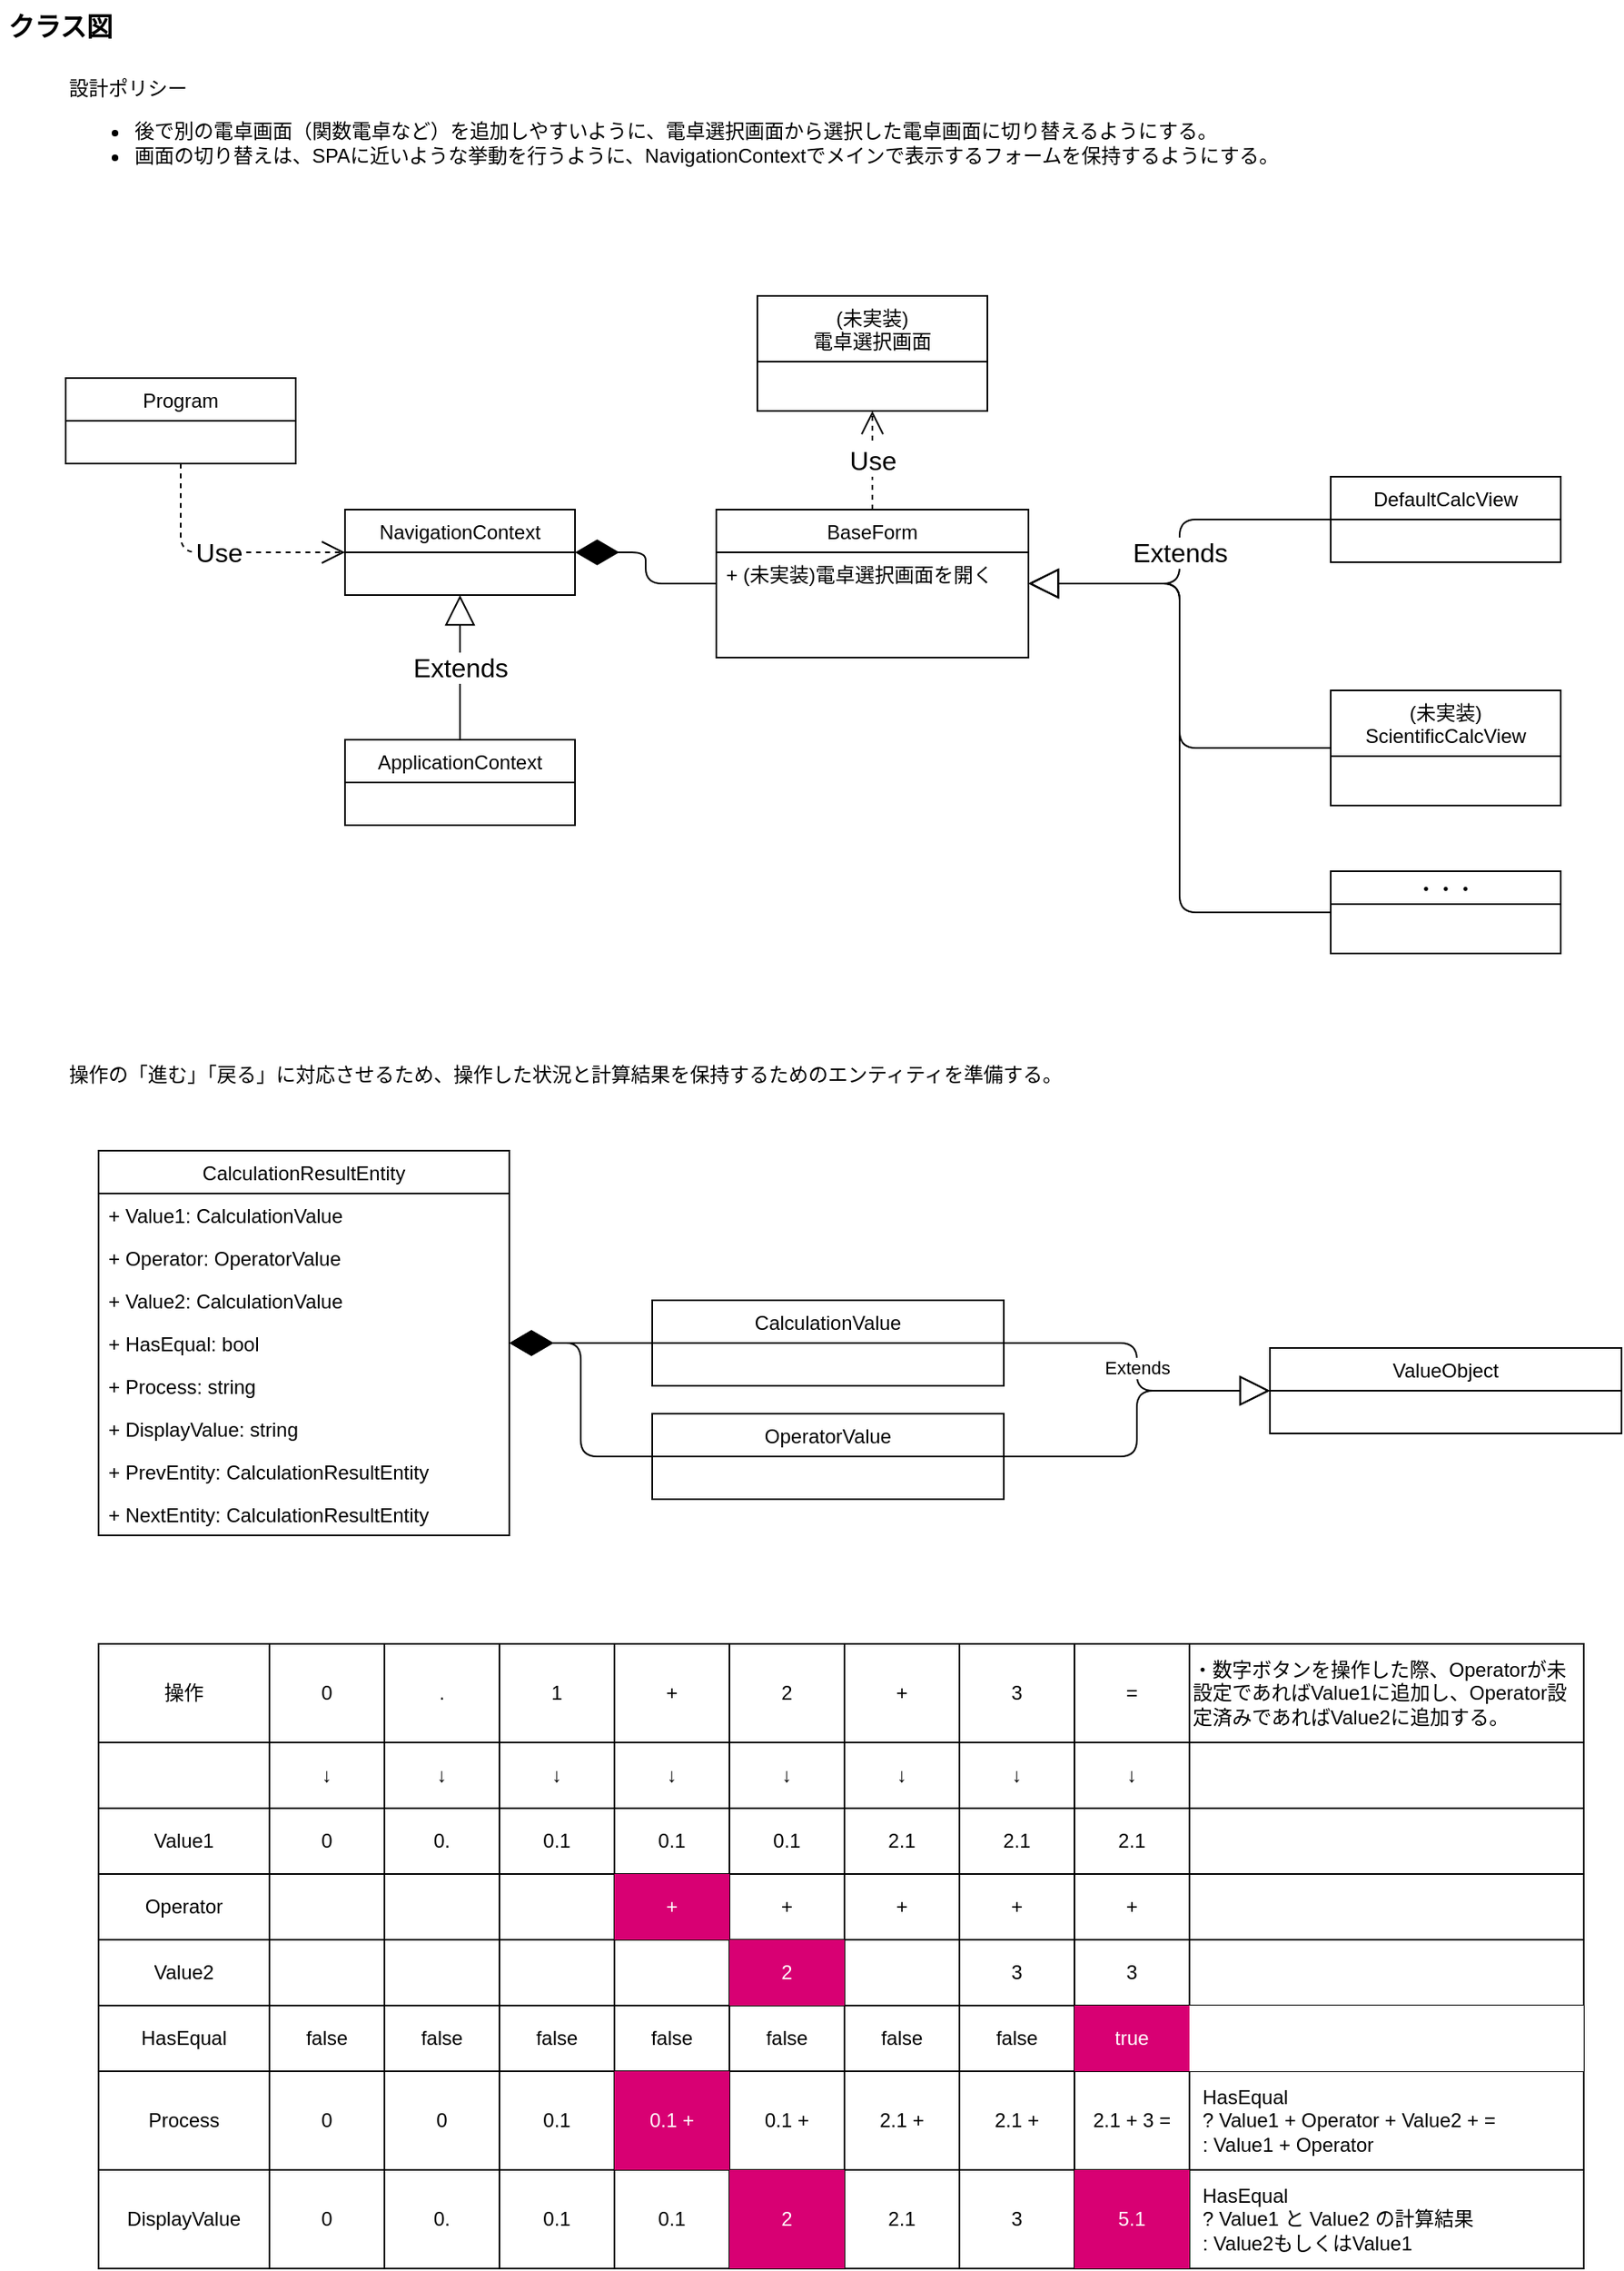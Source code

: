 <mxfile>
    <diagram id="ih3CYj9awngS3LW7QB_c" name="ページ1">
        <mxGraphModel dx="760" dy="563" grid="1" gridSize="10" guides="1" tooltips="1" connect="1" arrows="1" fold="1" page="1" pageScale="1" pageWidth="1654" pageHeight="1169" math="0" shadow="0">
            <root>
                <mxCell id="0"/>
                <mxCell id="1" parent="0"/>
                <mxCell id="2" value="Program" style="swimlane;fontStyle=0;childLayout=stackLayout;horizontal=1;startSize=26;fillColor=none;horizontalStack=0;resizeParent=1;resizeParentMax=0;resizeLast=0;collapsible=1;marginBottom=0;" parent="1" vertex="1">
                    <mxGeometry x="80" y="270" width="140" height="52" as="geometry">
                        <mxRectangle x="240" y="210" width="100" height="30" as="alternateBounds"/>
                    </mxGeometry>
                </mxCell>
                <mxCell id="6" value="クラス図" style="text;align=left;fontStyle=1;verticalAlign=middle;spacingLeft=3;spacingRight=3;strokeColor=none;rotatable=0;points=[[0,0.5],[1,0.5]];portConstraint=eastwest;fontSize=16;" parent="1" vertex="1">
                    <mxGeometry x="40" y="40" width="150" height="30" as="geometry"/>
                </mxCell>
                <mxCell id="7" value="NavigationContext" style="swimlane;fontStyle=0;childLayout=stackLayout;horizontal=1;startSize=26;fillColor=none;horizontalStack=0;resizeParent=1;resizeParentMax=0;resizeLast=0;collapsible=1;marginBottom=0;" parent="1" vertex="1">
                    <mxGeometry x="250" y="350" width="140" height="52" as="geometry">
                        <mxRectangle x="240" y="210" width="100" height="30" as="alternateBounds"/>
                    </mxGeometry>
                </mxCell>
                <mxCell id="8" value="ApplicationContext" style="swimlane;fontStyle=0;childLayout=stackLayout;horizontal=1;startSize=26;fillColor=none;horizontalStack=0;resizeParent=1;resizeParentMax=0;resizeLast=0;collapsible=1;marginBottom=0;" parent="1" vertex="1">
                    <mxGeometry x="250" y="490" width="140" height="52" as="geometry">
                        <mxRectangle x="240" y="210" width="100" height="30" as="alternateBounds"/>
                    </mxGeometry>
                </mxCell>
                <mxCell id="9" value="BaseForm" style="swimlane;fontStyle=0;childLayout=stackLayout;horizontal=1;startSize=26;fillColor=none;horizontalStack=0;resizeParent=1;resizeParentMax=0;resizeLast=0;collapsible=1;marginBottom=0;" parent="1" vertex="1">
                    <mxGeometry x="476" y="350" width="190" height="90" as="geometry">
                        <mxRectangle x="240" y="210" width="100" height="30" as="alternateBounds"/>
                    </mxGeometry>
                </mxCell>
                <mxCell id="23" value="+ (未実装)電卓選択画面を開く" style="text;strokeColor=none;fillColor=none;align=left;verticalAlign=top;spacingLeft=4;spacingRight=4;overflow=hidden;rotatable=0;points=[[0,0.5],[1,0.5]];portConstraint=eastwest;fontSize=12;fontColor=default;" parent="9" vertex="1">
                    <mxGeometry y="26" width="190" height="64" as="geometry"/>
                </mxCell>
                <mxCell id="10" value="DefaultCalcView" style="swimlane;fontStyle=0;childLayout=stackLayout;horizontal=1;startSize=26;fillColor=none;horizontalStack=0;resizeParent=1;resizeParentMax=0;resizeLast=0;collapsible=1;marginBottom=0;" parent="1" vertex="1">
                    <mxGeometry x="850" y="330" width="140" height="52" as="geometry">
                        <mxRectangle x="240" y="210" width="100" height="30" as="alternateBounds"/>
                    </mxGeometry>
                </mxCell>
                <mxCell id="11" value="(未実装)&#10;ScientificCalcView" style="swimlane;fontStyle=0;childLayout=stackLayout;horizontal=1;startSize=40;fillColor=none;horizontalStack=0;resizeParent=1;resizeParentMax=0;resizeLast=0;collapsible=1;marginBottom=0;spacing=2;spacingLeft=0;spacingTop=0;spacingBottom=0;" parent="1" vertex="1">
                    <mxGeometry x="850" y="460" width="140" height="70" as="geometry">
                        <mxRectangle x="240" y="210" width="100" height="30" as="alternateBounds"/>
                    </mxGeometry>
                </mxCell>
                <mxCell id="12" value="Extends" style="endArrow=block;endSize=16;endFill=0;html=1;fontSize=16;exitX=0;exitY=0.5;exitDx=0;exitDy=0;entryX=1;entryY=0.5;entryDx=0;entryDy=0;edgeStyle=orthogonalEdgeStyle;" parent="1" source="10" target="9" edge="1">
                    <mxGeometry width="160" relative="1" as="geometry">
                        <mxPoint x="460" y="480" as="sourcePoint"/>
                        <mxPoint x="620" y="480" as="targetPoint"/>
                        <mxPoint as="offset"/>
                    </mxGeometry>
                </mxCell>
                <mxCell id="13" value="Extends" style="endArrow=block;endSize=16;endFill=0;html=1;fontSize=16;exitX=0;exitY=0.5;exitDx=0;exitDy=0;entryX=1;entryY=0.5;entryDx=0;entryDy=0;edgeStyle=orthogonalEdgeStyle;fontColor=none;noLabel=1;" parent="1" source="11" target="9" edge="1">
                    <mxGeometry width="160" relative="1" as="geometry">
                        <mxPoint x="667" y="489" as="sourcePoint"/>
                        <mxPoint x="620" y="380" as="targetPoint"/>
                    </mxGeometry>
                </mxCell>
                <mxCell id="14" value="・・・" style="swimlane;fontStyle=0;childLayout=stackLayout;horizontal=1;startSize=20;fillColor=none;horizontalStack=0;resizeParent=1;resizeParentMax=0;resizeLast=0;collapsible=1;marginBottom=0;spacing=2;spacingLeft=0;spacingTop=0;spacingBottom=0;" parent="1" vertex="1">
                    <mxGeometry x="850" y="570" width="140" height="50" as="geometry">
                        <mxRectangle x="240" y="210" width="100" height="30" as="alternateBounds"/>
                    </mxGeometry>
                </mxCell>
                <mxCell id="15" value="Extends" style="endArrow=block;endSize=16;endFill=0;fontSize=16;exitX=0;exitY=0.5;exitDx=0;exitDy=0;entryX=1;entryY=0.5;entryDx=0;entryDy=0;edgeStyle=orthogonalEdgeStyle;html=1;fontColor=none;noLabel=1;" parent="1" source="14" target="9" edge="1">
                    <mxGeometry width="160" relative="1" as="geometry">
                        <mxPoint x="757" y="505" as="sourcePoint"/>
                        <mxPoint x="626" y="386" as="targetPoint"/>
                        <mxPoint as="offset"/>
                    </mxGeometry>
                </mxCell>
                <mxCell id="16" value="" style="endArrow=diamondThin;endFill=1;endSize=24;html=1;fontSize=16;fontColor=none;entryX=1;entryY=0.5;entryDx=0;entryDy=0;exitX=0;exitY=0.5;exitDx=0;exitDy=0;edgeStyle=orthogonalEdgeStyle;" parent="1" source="9" target="7" edge="1">
                    <mxGeometry width="160" relative="1" as="geometry">
                        <mxPoint x="380" y="560" as="sourcePoint"/>
                        <mxPoint x="540" y="560" as="targetPoint"/>
                    </mxGeometry>
                </mxCell>
                <mxCell id="17" value="Extends" style="endArrow=block;endSize=16;endFill=0;html=1;fontSize=16;exitX=0.5;exitY=0;exitDx=0;exitDy=0;entryX=0.5;entryY=1;entryDx=0;entryDy=0;" parent="1" source="8" target="7" edge="1">
                    <mxGeometry width="160" relative="1" as="geometry">
                        <mxPoint x="401" y="620" as="sourcePoint"/>
                        <mxPoint x="270" y="620" as="targetPoint"/>
                    </mxGeometry>
                </mxCell>
                <mxCell id="18" value="Use" style="endArrow=open;endSize=12;dashed=1;html=1;fontSize=16;fontColor=default;exitX=0.5;exitY=0;exitDx=0;exitDy=0;entryX=0.5;entryY=1;entryDx=0;entryDy=0;edgeStyle=orthogonalEdgeStyle;" parent="1" source="9" target="24" edge="1">
                    <mxGeometry width="160" relative="1" as="geometry">
                        <mxPoint x="470" y="590" as="sourcePoint"/>
                        <mxPoint x="630" y="590" as="targetPoint"/>
                    </mxGeometry>
                </mxCell>
                <mxCell id="24" value="(未実装)&#10;電卓選択画面" style="swimlane;fontStyle=0;childLayout=stackLayout;horizontal=1;startSize=40;fillColor=none;horizontalStack=0;resizeParent=1;resizeParentMax=0;resizeLast=0;collapsible=1;marginBottom=0;spacing=2;spacingLeft=0;spacingTop=0;spacingBottom=0;" parent="1" vertex="1">
                    <mxGeometry x="501" y="220" width="140" height="70" as="geometry">
                        <mxRectangle x="240" y="210" width="100" height="30" as="alternateBounds"/>
                    </mxGeometry>
                </mxCell>
                <mxCell id="25" value="Use" style="endArrow=open;endSize=12;dashed=1;html=1;fontSize=16;fontColor=default;entryX=0;entryY=0.5;entryDx=0;entryDy=0;edgeStyle=orthogonalEdgeStyle;exitX=0.5;exitY=1;exitDx=0;exitDy=0;" parent="1" source="2" target="7" edge="1">
                    <mxGeometry width="160" relative="1" as="geometry">
                        <mxPoint x="250" y="300" as="sourcePoint"/>
                        <mxPoint x="518" y="290" as="targetPoint"/>
                    </mxGeometry>
                </mxCell>
                <mxCell id="26" value="&lt;div&gt;設計ポリシー&lt;/div&gt;&lt;ul&gt;&lt;li&gt;後で別の電卓画面（関数電卓など）を追加しやすいように、電卓選択画面から選択した電卓画面に切り替えるようにする。&lt;/li&gt;&lt;li&gt;画面の切り替えは、SPAに近いような挙動を行うように、NavigationContextでメインで表示するフォームを保持するようにする。&lt;/li&gt;&lt;/ul&gt;" style="text;strokeColor=none;fillColor=none;html=1;whiteSpace=wrap;verticalAlign=top;overflow=hidden;fontSize=12;fontColor=default;" parent="1" vertex="1">
                    <mxGeometry x="80" y="80" width="780" height="100" as="geometry"/>
                </mxCell>
                <mxCell id="27" value="CalculationResultEntity" style="swimlane;fontStyle=0;childLayout=stackLayout;horizontal=1;startSize=26;fillColor=none;horizontalStack=0;resizeParent=1;resizeParentMax=0;resizeLast=0;collapsible=1;marginBottom=0;fontSize=12;fontColor=default;" parent="1" vertex="1">
                    <mxGeometry x="100" y="740" width="250" height="234" as="geometry"/>
                </mxCell>
                <mxCell id="28" value="+ Value1: CalculationValue" style="text;strokeColor=none;fillColor=none;align=left;verticalAlign=top;spacingLeft=4;spacingRight=4;overflow=hidden;rotatable=0;points=[[0,0.5],[1,0.5]];portConstraint=eastwest;fontSize=12;fontColor=default;" parent="27" vertex="1">
                    <mxGeometry y="26" width="250" height="26" as="geometry"/>
                </mxCell>
                <mxCell id="29" value="+ Operator: OperatorValue" style="text;strokeColor=none;fillColor=none;align=left;verticalAlign=top;spacingLeft=4;spacingRight=4;overflow=hidden;rotatable=0;points=[[0,0.5],[1,0.5]];portConstraint=eastwest;fontSize=12;fontColor=default;" parent="27" vertex="1">
                    <mxGeometry y="52" width="250" height="26" as="geometry"/>
                </mxCell>
                <mxCell id="32" value="+ Value2: CalculationValue" style="text;strokeColor=none;fillColor=none;align=left;verticalAlign=top;spacingLeft=4;spacingRight=4;overflow=hidden;rotatable=0;points=[[0,0.5],[1,0.5]];portConstraint=eastwest;fontSize=12;fontColor=default;" parent="27" vertex="1">
                    <mxGeometry y="78" width="250" height="26" as="geometry"/>
                </mxCell>
                <mxCell id="34" value="+ HasEqual: bool" style="text;strokeColor=none;fillColor=none;align=left;verticalAlign=top;spacingLeft=4;spacingRight=4;overflow=hidden;rotatable=0;points=[[0,0.5],[1,0.5]];portConstraint=eastwest;fontSize=12;fontColor=default;" parent="27" vertex="1">
                    <mxGeometry y="104" width="250" height="26" as="geometry"/>
                </mxCell>
                <mxCell id="36" value="+ Process: string" style="text;strokeColor=none;fillColor=none;align=left;verticalAlign=top;spacingLeft=4;spacingRight=4;overflow=hidden;rotatable=0;points=[[0,0.5],[1,0.5]];portConstraint=eastwest;fontSize=12;fontColor=default;" parent="27" vertex="1">
                    <mxGeometry y="130" width="250" height="26" as="geometry"/>
                </mxCell>
                <mxCell id="35" value="+ DisplayValue: string" style="text;strokeColor=none;fillColor=none;align=left;verticalAlign=top;spacingLeft=4;spacingRight=4;overflow=hidden;rotatable=0;points=[[0,0.5],[1,0.5]];portConstraint=eastwest;fontSize=12;fontColor=default;" parent="27" vertex="1">
                    <mxGeometry y="156" width="250" height="26" as="geometry"/>
                </mxCell>
                <mxCell id="33" value="+ PrevEntity: CalculationResultEntity" style="text;strokeColor=none;fillColor=none;align=left;verticalAlign=top;spacingLeft=4;spacingRight=4;overflow=hidden;rotatable=0;points=[[0,0.5],[1,0.5]];portConstraint=eastwest;fontSize=12;fontColor=default;" parent="27" vertex="1">
                    <mxGeometry y="182" width="250" height="26" as="geometry"/>
                </mxCell>
                <mxCell id="30" value="+ NextEntity: CalculationResultEntity" style="text;strokeColor=none;fillColor=none;align=left;verticalAlign=top;spacingLeft=4;spacingRight=4;overflow=hidden;rotatable=0;points=[[0,0.5],[1,0.5]];portConstraint=eastwest;fontSize=12;fontColor=default;" parent="27" vertex="1">
                    <mxGeometry y="208" width="250" height="26" as="geometry"/>
                </mxCell>
                <mxCell id="31" value="操作の「進む」「戻る」に対応させるため、操作した状況と計算結果を保持するためのエンティティを準備する。" style="text;strokeColor=none;fillColor=none;html=1;whiteSpace=wrap;verticalAlign=top;overflow=hidden;fontSize=12;fontColor=default;" parent="1" vertex="1">
                    <mxGeometry x="80" y="680" width="660" height="50" as="geometry"/>
                </mxCell>
                <mxCell id="37" value="CalculationValue" style="swimlane;fontStyle=0;childLayout=stackLayout;horizontal=1;startSize=26;fillColor=none;horizontalStack=0;resizeParent=1;resizeParentMax=0;resizeLast=0;collapsible=1;marginBottom=0;fontSize=12;fontColor=default;" parent="1" vertex="1">
                    <mxGeometry x="437" y="831" width="214" height="52" as="geometry"/>
                </mxCell>
                <mxCell id="46" value="" style="endArrow=diamondThin;endFill=1;endSize=24;html=1;fontSize=16;fontColor=none;entryX=1;entryY=0.5;entryDx=0;entryDy=0;exitX=0;exitY=0.5;exitDx=0;exitDy=0;edgeStyle=orthogonalEdgeStyle;" parent="1" source="37" target="34" edge="1">
                    <mxGeometry width="160" relative="1" as="geometry">
                        <mxPoint x="516.06" y="949" as="sourcePoint"/>
                        <mxPoint x="430.06" y="930" as="targetPoint"/>
                    </mxGeometry>
                </mxCell>
                <mxCell id="49" value="" style="shape=table;html=1;whiteSpace=wrap;startSize=0;container=1;collapsible=0;childLayout=tableLayout;fontSize=12;fontColor=default;" parent="1" vertex="1">
                    <mxGeometry x="100" y="1040" width="904" height="380" as="geometry"/>
                </mxCell>
                <mxCell id="50" value="" style="shape=tableRow;horizontal=0;startSize=0;swimlaneHead=0;swimlaneBody=0;top=0;left=0;bottom=0;right=0;collapsible=0;dropTarget=0;fillColor=none;points=[[0,0.5],[1,0.5]];portConstraint=eastwest;fontSize=12;fontColor=default;" parent="49" vertex="1">
                    <mxGeometry width="904" height="60" as="geometry"/>
                </mxCell>
                <mxCell id="51" value="操作" style="shape=partialRectangle;html=1;whiteSpace=wrap;connectable=0;fillColor=none;top=0;left=0;bottom=0;right=0;overflow=hidden;fontSize=12;fontColor=default;" parent="50" vertex="1">
                    <mxGeometry width="104" height="60" as="geometry">
                        <mxRectangle width="104" height="60" as="alternateBounds"/>
                    </mxGeometry>
                </mxCell>
                <mxCell id="52" value="0" style="shape=partialRectangle;html=1;whiteSpace=wrap;connectable=0;fillColor=none;top=0;left=0;bottom=0;right=0;overflow=hidden;fontSize=12;fontColor=default;" parent="50" vertex="1">
                    <mxGeometry x="104" width="70" height="60" as="geometry">
                        <mxRectangle width="70" height="60" as="alternateBounds"/>
                    </mxGeometry>
                </mxCell>
                <mxCell id="53" value="." style="shape=partialRectangle;html=1;whiteSpace=wrap;connectable=0;fillColor=none;top=0;left=0;bottom=0;right=0;overflow=hidden;fontSize=12;fontColor=default;" parent="50" vertex="1">
                    <mxGeometry x="174" width="70" height="60" as="geometry">
                        <mxRectangle width="70" height="60" as="alternateBounds"/>
                    </mxGeometry>
                </mxCell>
                <mxCell id="66" value="1" style="shape=partialRectangle;html=1;whiteSpace=wrap;connectable=0;fillColor=none;top=0;left=0;bottom=0;right=0;overflow=hidden;fontSize=12;fontColor=default;" parent="50" vertex="1">
                    <mxGeometry x="244" width="70" height="60" as="geometry">
                        <mxRectangle width="70" height="60" as="alternateBounds"/>
                    </mxGeometry>
                </mxCell>
                <mxCell id="69" value="+" style="shape=partialRectangle;html=1;whiteSpace=wrap;connectable=0;fillColor=none;top=0;left=0;bottom=0;right=0;overflow=hidden;fontSize=12;fontColor=default;" parent="50" vertex="1">
                    <mxGeometry x="314" width="70" height="60" as="geometry">
                        <mxRectangle width="70" height="60" as="alternateBounds"/>
                    </mxGeometry>
                </mxCell>
                <mxCell id="72" value="2" style="shape=partialRectangle;html=1;whiteSpace=wrap;connectable=0;fillColor=none;top=0;left=0;bottom=0;right=0;overflow=hidden;fontSize=12;fontColor=default;" parent="50" vertex="1">
                    <mxGeometry x="384" width="70" height="60" as="geometry">
                        <mxRectangle width="70" height="60" as="alternateBounds"/>
                    </mxGeometry>
                </mxCell>
                <mxCell id="75" value="+" style="shape=partialRectangle;html=1;whiteSpace=wrap;connectable=0;fillColor=none;top=0;left=0;bottom=0;right=0;overflow=hidden;fontSize=12;fontColor=default;" parent="50" vertex="1">
                    <mxGeometry x="454" width="70" height="60" as="geometry">
                        <mxRectangle width="70" height="60" as="alternateBounds"/>
                    </mxGeometry>
                </mxCell>
                <mxCell id="78" value="3" style="shape=partialRectangle;html=1;whiteSpace=wrap;connectable=0;fillColor=none;top=0;left=0;bottom=0;right=0;overflow=hidden;fontSize=12;fontColor=default;" parent="50" vertex="1">
                    <mxGeometry x="524" width="70" height="60" as="geometry">
                        <mxRectangle width="70" height="60" as="alternateBounds"/>
                    </mxGeometry>
                </mxCell>
                <mxCell id="81" value="=" style="shape=partialRectangle;html=1;whiteSpace=wrap;connectable=0;fillColor=none;top=0;left=0;bottom=0;right=0;overflow=hidden;fontSize=12;fontColor=default;" parent="50" vertex="1">
                    <mxGeometry x="594" width="70" height="60" as="geometry">
                        <mxRectangle width="70" height="60" as="alternateBounds"/>
                    </mxGeometry>
                </mxCell>
                <mxCell id="144" value="・数字ボタンを操作した際、Operatorが未設定であればValue1に追加し、Operator設定済みであればValue2に追加する。" style="shape=partialRectangle;html=1;whiteSpace=wrap;connectable=0;fillColor=none;top=0;left=0;bottom=0;right=0;overflow=hidden;fontSize=12;fontColor=default;align=left;" parent="50" vertex="1">
                    <mxGeometry x="664" width="240" height="60" as="geometry">
                        <mxRectangle width="240" height="60" as="alternateBounds"/>
                    </mxGeometry>
                </mxCell>
                <mxCell id="54" value="" style="shape=tableRow;horizontal=0;startSize=0;swimlaneHead=0;swimlaneBody=0;top=0;left=0;bottom=0;right=0;collapsible=0;dropTarget=0;fillColor=none;points=[[0,0.5],[1,0.5]];portConstraint=eastwest;fontSize=12;fontColor=default;" parent="49" vertex="1">
                    <mxGeometry y="60" width="904" height="40" as="geometry"/>
                </mxCell>
                <mxCell id="55" value="" style="shape=partialRectangle;html=1;whiteSpace=wrap;connectable=0;fillColor=none;top=0;left=0;bottom=0;right=0;overflow=hidden;fontSize=12;fontColor=default;" parent="54" vertex="1">
                    <mxGeometry width="104" height="40" as="geometry">
                        <mxRectangle width="104" height="40" as="alternateBounds"/>
                    </mxGeometry>
                </mxCell>
                <mxCell id="56" value="↓" style="shape=partialRectangle;html=1;whiteSpace=wrap;connectable=0;fillColor=none;top=0;left=0;bottom=0;right=0;overflow=hidden;fontSize=12;fontColor=default;" parent="54" vertex="1">
                    <mxGeometry x="104" width="70" height="40" as="geometry">
                        <mxRectangle width="70" height="40" as="alternateBounds"/>
                    </mxGeometry>
                </mxCell>
                <mxCell id="57" value="↓" style="shape=partialRectangle;html=1;whiteSpace=wrap;connectable=0;fillColor=none;top=0;left=0;bottom=0;right=0;overflow=hidden;fontSize=12;fontColor=default;" parent="54" vertex="1">
                    <mxGeometry x="174" width="70" height="40" as="geometry">
                        <mxRectangle width="70" height="40" as="alternateBounds"/>
                    </mxGeometry>
                </mxCell>
                <mxCell id="67" value="↓" style="shape=partialRectangle;html=1;whiteSpace=wrap;connectable=0;fillColor=none;top=0;left=0;bottom=0;right=0;overflow=hidden;fontSize=12;fontColor=default;" parent="54" vertex="1">
                    <mxGeometry x="244" width="70" height="40" as="geometry">
                        <mxRectangle width="70" height="40" as="alternateBounds"/>
                    </mxGeometry>
                </mxCell>
                <mxCell id="70" value="↓" style="shape=partialRectangle;html=1;whiteSpace=wrap;connectable=0;fillColor=none;top=0;left=0;bottom=0;right=0;overflow=hidden;fontSize=12;fontColor=default;" parent="54" vertex="1">
                    <mxGeometry x="314" width="70" height="40" as="geometry">
                        <mxRectangle width="70" height="40" as="alternateBounds"/>
                    </mxGeometry>
                </mxCell>
                <mxCell id="73" value="↓" style="shape=partialRectangle;html=1;whiteSpace=wrap;connectable=0;fillColor=none;top=0;left=0;bottom=0;right=0;overflow=hidden;fontSize=12;fontColor=default;" parent="54" vertex="1">
                    <mxGeometry x="384" width="70" height="40" as="geometry">
                        <mxRectangle width="70" height="40" as="alternateBounds"/>
                    </mxGeometry>
                </mxCell>
                <mxCell id="76" value="↓" style="shape=partialRectangle;html=1;whiteSpace=wrap;connectable=0;fillColor=none;top=0;left=0;bottom=0;right=0;overflow=hidden;fontSize=12;fontColor=default;" parent="54" vertex="1">
                    <mxGeometry x="454" width="70" height="40" as="geometry">
                        <mxRectangle width="70" height="40" as="alternateBounds"/>
                    </mxGeometry>
                </mxCell>
                <mxCell id="79" value="↓" style="shape=partialRectangle;html=1;whiteSpace=wrap;connectable=0;fillColor=none;top=0;left=0;bottom=0;right=0;overflow=hidden;fontSize=12;fontColor=default;" parent="54" vertex="1">
                    <mxGeometry x="524" width="70" height="40" as="geometry">
                        <mxRectangle width="70" height="40" as="alternateBounds"/>
                    </mxGeometry>
                </mxCell>
                <mxCell id="82" value="↓" style="shape=partialRectangle;html=1;whiteSpace=wrap;connectable=0;fillColor=none;top=0;left=0;bottom=0;right=0;overflow=hidden;fontSize=12;fontColor=default;" parent="54" vertex="1">
                    <mxGeometry x="594" width="70" height="40" as="geometry">
                        <mxRectangle width="70" height="40" as="alternateBounds"/>
                    </mxGeometry>
                </mxCell>
                <mxCell id="145" style="shape=partialRectangle;html=1;whiteSpace=wrap;connectable=0;fillColor=none;top=0;left=0;bottom=0;right=0;overflow=hidden;fontSize=12;fontColor=default;" parent="54" vertex="1">
                    <mxGeometry x="664" width="240" height="40" as="geometry">
                        <mxRectangle width="240" height="40" as="alternateBounds"/>
                    </mxGeometry>
                </mxCell>
                <mxCell id="58" value="" style="shape=tableRow;horizontal=0;startSize=0;swimlaneHead=0;swimlaneBody=0;top=0;left=0;bottom=0;right=0;collapsible=0;dropTarget=0;fillColor=none;points=[[0,0.5],[1,0.5]];portConstraint=eastwest;fontSize=12;fontColor=default;" parent="49" vertex="1">
                    <mxGeometry y="100" width="904" height="40" as="geometry"/>
                </mxCell>
                <mxCell id="59" value="Value1" style="shape=partialRectangle;html=1;whiteSpace=wrap;connectable=0;fillColor=none;top=0;left=0;bottom=0;right=0;overflow=hidden;fontSize=12;fontColor=default;" parent="58" vertex="1">
                    <mxGeometry width="104" height="40" as="geometry">
                        <mxRectangle width="104" height="40" as="alternateBounds"/>
                    </mxGeometry>
                </mxCell>
                <mxCell id="60" value="0" style="shape=partialRectangle;html=1;whiteSpace=wrap;connectable=0;fillColor=none;top=0;left=0;bottom=0;right=0;overflow=hidden;fontSize=12;fontColor=default;" parent="58" vertex="1">
                    <mxGeometry x="104" width="70" height="40" as="geometry">
                        <mxRectangle width="70" height="40" as="alternateBounds"/>
                    </mxGeometry>
                </mxCell>
                <mxCell id="61" value="0." style="shape=partialRectangle;html=1;whiteSpace=wrap;connectable=0;fillColor=none;top=0;left=0;bottom=0;right=0;overflow=hidden;pointerEvents=1;fontSize=12;fontColor=default;" parent="58" vertex="1">
                    <mxGeometry x="174" width="70" height="40" as="geometry">
                        <mxRectangle width="70" height="40" as="alternateBounds"/>
                    </mxGeometry>
                </mxCell>
                <mxCell id="68" value="0.1" style="shape=partialRectangle;html=1;whiteSpace=wrap;connectable=0;fillColor=none;top=0;left=0;bottom=0;right=0;overflow=hidden;pointerEvents=1;fontSize=12;fontColor=default;" parent="58" vertex="1">
                    <mxGeometry x="244" width="70" height="40" as="geometry">
                        <mxRectangle width="70" height="40" as="alternateBounds"/>
                    </mxGeometry>
                </mxCell>
                <mxCell id="71" value="0.1" style="shape=partialRectangle;html=1;whiteSpace=wrap;connectable=0;fillColor=none;top=0;left=0;bottom=0;right=0;overflow=hidden;pointerEvents=1;fontSize=12;fontColor=default;" parent="58" vertex="1">
                    <mxGeometry x="314" width="70" height="40" as="geometry">
                        <mxRectangle width="70" height="40" as="alternateBounds"/>
                    </mxGeometry>
                </mxCell>
                <mxCell id="74" value="0.1" style="shape=partialRectangle;html=1;whiteSpace=wrap;connectable=0;fillColor=none;top=0;left=0;bottom=0;right=0;overflow=hidden;pointerEvents=1;fontSize=12;fontColor=default;" parent="58" vertex="1">
                    <mxGeometry x="384" width="70" height="40" as="geometry">
                        <mxRectangle width="70" height="40" as="alternateBounds"/>
                    </mxGeometry>
                </mxCell>
                <mxCell id="77" value="2.1" style="shape=partialRectangle;html=1;whiteSpace=wrap;connectable=0;fillColor=none;top=0;left=0;bottom=0;right=0;overflow=hidden;pointerEvents=1;fontSize=12;fontColor=default;" parent="58" vertex="1">
                    <mxGeometry x="454" width="70" height="40" as="geometry">
                        <mxRectangle width="70" height="40" as="alternateBounds"/>
                    </mxGeometry>
                </mxCell>
                <mxCell id="80" value="2.1" style="shape=partialRectangle;html=1;whiteSpace=wrap;connectable=0;fillColor=none;top=0;left=0;bottom=0;right=0;overflow=hidden;pointerEvents=1;fontSize=12;fontColor=default;" parent="58" vertex="1">
                    <mxGeometry x="524" width="70" height="40" as="geometry">
                        <mxRectangle width="70" height="40" as="alternateBounds"/>
                    </mxGeometry>
                </mxCell>
                <mxCell id="83" value="2.1" style="shape=partialRectangle;html=1;whiteSpace=wrap;connectable=0;fillColor=none;top=0;left=0;bottom=0;right=0;overflow=hidden;pointerEvents=1;fontSize=12;fontColor=default;" parent="58" vertex="1">
                    <mxGeometry x="594" width="70" height="40" as="geometry">
                        <mxRectangle width="70" height="40" as="alternateBounds"/>
                    </mxGeometry>
                </mxCell>
                <mxCell id="146" style="shape=partialRectangle;html=1;whiteSpace=wrap;connectable=0;fillColor=none;top=0;left=0;bottom=0;right=0;overflow=hidden;pointerEvents=1;fontSize=12;fontColor=default;" parent="58" vertex="1">
                    <mxGeometry x="664" width="240" height="40" as="geometry">
                        <mxRectangle width="240" height="40" as="alternateBounds"/>
                    </mxGeometry>
                </mxCell>
                <mxCell id="87" style="shape=tableRow;horizontal=0;startSize=0;swimlaneHead=0;swimlaneBody=0;top=0;left=0;bottom=0;right=0;collapsible=0;dropTarget=0;fillColor=none;points=[[0,0.5],[1,0.5]];portConstraint=eastwest;fontSize=12;fontColor=default;" parent="49" vertex="1">
                    <mxGeometry y="140" width="904" height="40" as="geometry"/>
                </mxCell>
                <mxCell id="88" value="Operator" style="shape=partialRectangle;html=1;whiteSpace=wrap;connectable=0;fillColor=none;top=0;left=0;bottom=0;right=0;overflow=hidden;fontSize=12;fontColor=default;" parent="87" vertex="1">
                    <mxGeometry width="104" height="40" as="geometry">
                        <mxRectangle width="104" height="40" as="alternateBounds"/>
                    </mxGeometry>
                </mxCell>
                <mxCell id="89" style="shape=partialRectangle;html=1;whiteSpace=wrap;connectable=0;fillColor=none;top=0;left=0;bottom=0;right=0;overflow=hidden;fontSize=12;fontColor=default;" parent="87" vertex="1">
                    <mxGeometry x="104" width="70" height="40" as="geometry">
                        <mxRectangle width="70" height="40" as="alternateBounds"/>
                    </mxGeometry>
                </mxCell>
                <mxCell id="90" style="shape=partialRectangle;html=1;whiteSpace=wrap;connectable=0;fillColor=none;top=0;left=0;bottom=0;right=0;overflow=hidden;pointerEvents=1;fontSize=12;fontColor=default;" parent="87" vertex="1">
                    <mxGeometry x="174" width="70" height="40" as="geometry">
                        <mxRectangle width="70" height="40" as="alternateBounds"/>
                    </mxGeometry>
                </mxCell>
                <mxCell id="91" style="shape=partialRectangle;html=1;whiteSpace=wrap;connectable=0;fillColor=none;top=0;left=0;bottom=0;right=0;overflow=hidden;pointerEvents=1;fontSize=12;fontColor=default;" parent="87" vertex="1">
                    <mxGeometry x="244" width="70" height="40" as="geometry">
                        <mxRectangle width="70" height="40" as="alternateBounds"/>
                    </mxGeometry>
                </mxCell>
                <mxCell id="92" value="+" style="shape=partialRectangle;html=1;whiteSpace=wrap;connectable=0;fillColor=#d80073;top=0;left=0;bottom=0;right=0;overflow=hidden;pointerEvents=1;fontSize=12;fontColor=#ffffff;strokeColor=#A50040;" parent="87" vertex="1">
                    <mxGeometry x="314" width="70" height="40" as="geometry">
                        <mxRectangle width="70" height="40" as="alternateBounds"/>
                    </mxGeometry>
                </mxCell>
                <mxCell id="93" value="+" style="shape=partialRectangle;html=1;whiteSpace=wrap;connectable=0;fillColor=none;top=0;left=0;bottom=0;right=0;overflow=hidden;pointerEvents=1;fontSize=12;fontColor=default;" parent="87" vertex="1">
                    <mxGeometry x="384" width="70" height="40" as="geometry">
                        <mxRectangle width="70" height="40" as="alternateBounds"/>
                    </mxGeometry>
                </mxCell>
                <mxCell id="94" value="+" style="shape=partialRectangle;html=1;whiteSpace=wrap;connectable=0;fillColor=none;top=0;left=0;bottom=0;right=0;overflow=hidden;pointerEvents=1;fontSize=12;fontColor=default;" parent="87" vertex="1">
                    <mxGeometry x="454" width="70" height="40" as="geometry">
                        <mxRectangle width="70" height="40" as="alternateBounds"/>
                    </mxGeometry>
                </mxCell>
                <mxCell id="95" value="+" style="shape=partialRectangle;html=1;whiteSpace=wrap;connectable=0;fillColor=none;top=0;left=0;bottom=0;right=0;overflow=hidden;pointerEvents=1;fontSize=12;fontColor=default;" parent="87" vertex="1">
                    <mxGeometry x="524" width="70" height="40" as="geometry">
                        <mxRectangle width="70" height="40" as="alternateBounds"/>
                    </mxGeometry>
                </mxCell>
                <mxCell id="96" value="+" style="shape=partialRectangle;html=1;whiteSpace=wrap;connectable=0;fillColor=none;top=0;left=0;bottom=0;right=0;overflow=hidden;pointerEvents=1;fontSize=12;fontColor=default;" parent="87" vertex="1">
                    <mxGeometry x="594" width="70" height="40" as="geometry">
                        <mxRectangle width="70" height="40" as="alternateBounds"/>
                    </mxGeometry>
                </mxCell>
                <mxCell id="147" style="shape=partialRectangle;html=1;whiteSpace=wrap;connectable=0;fillColor=none;top=0;left=0;bottom=0;right=0;overflow=hidden;pointerEvents=1;fontSize=12;fontColor=default;" parent="87" vertex="1">
                    <mxGeometry x="664" width="240" height="40" as="geometry">
                        <mxRectangle width="240" height="40" as="alternateBounds"/>
                    </mxGeometry>
                </mxCell>
                <mxCell id="98" style="shape=tableRow;horizontal=0;startSize=0;swimlaneHead=0;swimlaneBody=0;top=0;left=0;bottom=0;right=0;collapsible=0;dropTarget=0;fillColor=none;points=[[0,0.5],[1,0.5]];portConstraint=eastwest;fontSize=12;fontColor=default;" parent="49" vertex="1">
                    <mxGeometry y="180" width="904" height="40" as="geometry"/>
                </mxCell>
                <mxCell id="99" value="Value2" style="shape=partialRectangle;html=1;whiteSpace=wrap;connectable=0;fillColor=none;top=0;left=0;bottom=0;right=0;overflow=hidden;fontSize=12;fontColor=default;" parent="98" vertex="1">
                    <mxGeometry width="104" height="40" as="geometry">
                        <mxRectangle width="104" height="40" as="alternateBounds"/>
                    </mxGeometry>
                </mxCell>
                <mxCell id="100" style="shape=partialRectangle;html=1;whiteSpace=wrap;connectable=0;fillColor=none;top=0;left=0;bottom=0;right=0;overflow=hidden;fontSize=12;fontColor=default;" parent="98" vertex="1">
                    <mxGeometry x="104" width="70" height="40" as="geometry">
                        <mxRectangle width="70" height="40" as="alternateBounds"/>
                    </mxGeometry>
                </mxCell>
                <mxCell id="101" style="shape=partialRectangle;html=1;whiteSpace=wrap;connectable=0;fillColor=none;top=0;left=0;bottom=0;right=0;overflow=hidden;pointerEvents=1;fontSize=12;fontColor=default;" parent="98" vertex="1">
                    <mxGeometry x="174" width="70" height="40" as="geometry">
                        <mxRectangle width="70" height="40" as="alternateBounds"/>
                    </mxGeometry>
                </mxCell>
                <mxCell id="102" style="shape=partialRectangle;html=1;whiteSpace=wrap;connectable=0;fillColor=none;top=0;left=0;bottom=0;right=0;overflow=hidden;pointerEvents=1;fontSize=12;fontColor=default;" parent="98" vertex="1">
                    <mxGeometry x="244" width="70" height="40" as="geometry">
                        <mxRectangle width="70" height="40" as="alternateBounds"/>
                    </mxGeometry>
                </mxCell>
                <mxCell id="103" style="shape=partialRectangle;html=1;whiteSpace=wrap;connectable=0;fillColor=none;top=0;left=0;bottom=0;right=0;overflow=hidden;pointerEvents=1;fontSize=12;fontColor=default;" parent="98" vertex="1">
                    <mxGeometry x="314" width="70" height="40" as="geometry">
                        <mxRectangle width="70" height="40" as="alternateBounds"/>
                    </mxGeometry>
                </mxCell>
                <mxCell id="104" value="2" style="shape=partialRectangle;html=1;whiteSpace=wrap;connectable=0;fillColor=#d80073;top=0;left=0;bottom=0;right=0;overflow=hidden;pointerEvents=1;fontSize=12;fontColor=#ffffff;strokeColor=#A50040;" parent="98" vertex="1">
                    <mxGeometry x="384" width="70" height="40" as="geometry">
                        <mxRectangle width="70" height="40" as="alternateBounds"/>
                    </mxGeometry>
                </mxCell>
                <mxCell id="105" value="" style="shape=partialRectangle;html=1;whiteSpace=wrap;connectable=0;fillColor=none;top=0;left=0;bottom=0;right=0;overflow=hidden;pointerEvents=1;fontSize=12;fontColor=default;" parent="98" vertex="1">
                    <mxGeometry x="454" width="70" height="40" as="geometry">
                        <mxRectangle width="70" height="40" as="alternateBounds"/>
                    </mxGeometry>
                </mxCell>
                <mxCell id="106" value="3" style="shape=partialRectangle;html=1;whiteSpace=wrap;connectable=0;fillColor=none;top=0;left=0;bottom=0;right=0;overflow=hidden;pointerEvents=1;fontSize=12;fontColor=default;" parent="98" vertex="1">
                    <mxGeometry x="524" width="70" height="40" as="geometry">
                        <mxRectangle width="70" height="40" as="alternateBounds"/>
                    </mxGeometry>
                </mxCell>
                <mxCell id="107" value="3" style="shape=partialRectangle;html=1;whiteSpace=wrap;connectable=0;fillColor=none;top=0;left=0;bottom=0;right=0;overflow=hidden;pointerEvents=1;fontSize=12;fontColor=default;" parent="98" vertex="1">
                    <mxGeometry x="594" width="70" height="40" as="geometry">
                        <mxRectangle width="70" height="40" as="alternateBounds"/>
                    </mxGeometry>
                </mxCell>
                <mxCell id="148" style="shape=partialRectangle;html=1;whiteSpace=wrap;connectable=0;fillColor=none;top=0;left=0;bottom=0;right=0;overflow=hidden;pointerEvents=1;fontSize=12;fontColor=default;" parent="98" vertex="1">
                    <mxGeometry x="664" width="240" height="40" as="geometry">
                        <mxRectangle width="240" height="40" as="alternateBounds"/>
                    </mxGeometry>
                </mxCell>
                <mxCell id="109" style="shape=tableRow;horizontal=0;startSize=0;swimlaneHead=0;swimlaneBody=0;top=0;left=0;bottom=0;right=0;collapsible=0;dropTarget=0;fillColor=none;points=[[0,0.5],[1,0.5]];portConstraint=eastwest;fontSize=12;fontColor=default;" parent="49" vertex="1">
                    <mxGeometry y="220" width="904" height="40" as="geometry"/>
                </mxCell>
                <mxCell id="110" value="HasEqual" style="shape=partialRectangle;html=1;whiteSpace=wrap;connectable=0;fillColor=none;top=0;left=0;bottom=0;right=0;overflow=hidden;fontSize=12;fontColor=default;" parent="109" vertex="1">
                    <mxGeometry width="104" height="40" as="geometry">
                        <mxRectangle width="104" height="40" as="alternateBounds"/>
                    </mxGeometry>
                </mxCell>
                <mxCell id="111" value="false" style="shape=partialRectangle;html=1;whiteSpace=wrap;connectable=0;fillColor=none;top=0;left=0;bottom=0;right=0;overflow=hidden;fontSize=12;fontColor=default;" parent="109" vertex="1">
                    <mxGeometry x="104" width="70" height="40" as="geometry">
                        <mxRectangle width="70" height="40" as="alternateBounds"/>
                    </mxGeometry>
                </mxCell>
                <mxCell id="112" value="false" style="shape=partialRectangle;html=1;whiteSpace=wrap;connectable=0;fillColor=none;top=0;left=0;bottom=0;right=0;overflow=hidden;pointerEvents=1;fontSize=12;fontColor=default;" parent="109" vertex="1">
                    <mxGeometry x="174" width="70" height="40" as="geometry">
                        <mxRectangle width="70" height="40" as="alternateBounds"/>
                    </mxGeometry>
                </mxCell>
                <mxCell id="113" value="false" style="shape=partialRectangle;html=1;whiteSpace=wrap;connectable=0;fillColor=none;top=0;left=0;bottom=0;right=0;overflow=hidden;pointerEvents=1;fontSize=12;fontColor=default;" parent="109" vertex="1">
                    <mxGeometry x="244" width="70" height="40" as="geometry">
                        <mxRectangle width="70" height="40" as="alternateBounds"/>
                    </mxGeometry>
                </mxCell>
                <mxCell id="114" value="false" style="shape=partialRectangle;html=1;whiteSpace=wrap;connectable=0;fillColor=none;top=0;left=0;bottom=0;right=0;overflow=hidden;pointerEvents=1;fontSize=12;fontColor=default;" parent="109" vertex="1">
                    <mxGeometry x="314" width="70" height="40" as="geometry">
                        <mxRectangle width="70" height="40" as="alternateBounds"/>
                    </mxGeometry>
                </mxCell>
                <mxCell id="115" value="false" style="shape=partialRectangle;html=1;whiteSpace=wrap;connectable=0;fillColor=none;top=0;left=0;bottom=0;right=0;overflow=hidden;pointerEvents=1;fontSize=12;fontColor=default;" parent="109" vertex="1">
                    <mxGeometry x="384" width="70" height="40" as="geometry">
                        <mxRectangle width="70" height="40" as="alternateBounds"/>
                    </mxGeometry>
                </mxCell>
                <mxCell id="116" value="false" style="shape=partialRectangle;html=1;whiteSpace=wrap;connectable=0;fillColor=none;top=0;left=0;bottom=0;right=0;overflow=hidden;pointerEvents=1;fontSize=12;fontColor=default;" parent="109" vertex="1">
                    <mxGeometry x="454" width="70" height="40" as="geometry">
                        <mxRectangle width="70" height="40" as="alternateBounds"/>
                    </mxGeometry>
                </mxCell>
                <mxCell id="117" value="false" style="shape=partialRectangle;html=1;whiteSpace=wrap;connectable=0;fillColor=none;top=0;left=0;bottom=0;right=0;overflow=hidden;pointerEvents=1;fontSize=12;fontColor=default;" parent="109" vertex="1">
                    <mxGeometry x="524" width="70" height="40" as="geometry">
                        <mxRectangle width="70" height="40" as="alternateBounds"/>
                    </mxGeometry>
                </mxCell>
                <mxCell id="118" value="true" style="shape=partialRectangle;html=1;whiteSpace=wrap;connectable=0;fillColor=#d80073;top=0;left=0;bottom=0;right=0;overflow=hidden;pointerEvents=1;fontSize=12;strokeColor=#A50040;fontColor=#ffffff;" parent="109" vertex="1">
                    <mxGeometry x="594" width="70" height="40" as="geometry">
                        <mxRectangle width="70" height="40" as="alternateBounds"/>
                    </mxGeometry>
                </mxCell>
                <mxCell id="149" style="shape=partialRectangle;html=1;whiteSpace=wrap;connectable=0;top=0;left=0;bottom=0;right=0;overflow=hidden;pointerEvents=1;fontSize=12;" parent="109" vertex="1">
                    <mxGeometry x="664" width="240" height="40" as="geometry">
                        <mxRectangle width="240" height="40" as="alternateBounds"/>
                    </mxGeometry>
                </mxCell>
                <mxCell id="120" style="shape=tableRow;horizontal=0;startSize=0;swimlaneHead=0;swimlaneBody=0;top=0;left=0;bottom=0;right=0;collapsible=0;dropTarget=0;fillColor=none;points=[[0,0.5],[1,0.5]];portConstraint=eastwest;fontSize=12;fontColor=default;" parent="49" vertex="1">
                    <mxGeometry y="260" width="904" height="60" as="geometry"/>
                </mxCell>
                <mxCell id="121" value="Process" style="shape=partialRectangle;html=1;whiteSpace=wrap;connectable=0;fillColor=none;top=0;left=0;bottom=0;right=0;overflow=hidden;fontSize=12;fontColor=default;" parent="120" vertex="1">
                    <mxGeometry width="104" height="60" as="geometry">
                        <mxRectangle width="104" height="60" as="alternateBounds"/>
                    </mxGeometry>
                </mxCell>
                <mxCell id="122" value="0" style="shape=partialRectangle;html=1;whiteSpace=wrap;connectable=0;fillColor=none;top=0;left=0;bottom=0;right=0;overflow=hidden;fontSize=12;fontColor=default;" parent="120" vertex="1">
                    <mxGeometry x="104" width="70" height="60" as="geometry">
                        <mxRectangle width="70" height="60" as="alternateBounds"/>
                    </mxGeometry>
                </mxCell>
                <mxCell id="123" value="0" style="shape=partialRectangle;html=1;whiteSpace=wrap;connectable=0;fillColor=none;top=0;left=0;bottom=0;right=0;overflow=hidden;pointerEvents=1;fontSize=12;fontColor=default;" parent="120" vertex="1">
                    <mxGeometry x="174" width="70" height="60" as="geometry">
                        <mxRectangle width="70" height="60" as="alternateBounds"/>
                    </mxGeometry>
                </mxCell>
                <mxCell id="124" value="0.1" style="shape=partialRectangle;html=1;whiteSpace=wrap;connectable=0;fillColor=none;top=0;left=0;bottom=0;right=0;overflow=hidden;pointerEvents=1;fontSize=12;fontColor=default;" parent="120" vertex="1">
                    <mxGeometry x="244" width="70" height="60" as="geometry">
                        <mxRectangle width="70" height="60" as="alternateBounds"/>
                    </mxGeometry>
                </mxCell>
                <mxCell id="125" value="0.1 +" style="shape=partialRectangle;html=1;whiteSpace=wrap;connectable=0;fillColor=#d80073;top=0;left=0;bottom=0;right=0;overflow=hidden;pointerEvents=1;fontSize=12;fontColor=#ffffff;strokeColor=#A50040;" parent="120" vertex="1">
                    <mxGeometry x="314" width="70" height="60" as="geometry">
                        <mxRectangle width="70" height="60" as="alternateBounds"/>
                    </mxGeometry>
                </mxCell>
                <mxCell id="126" value="0.1 +" style="shape=partialRectangle;html=1;whiteSpace=wrap;connectable=0;fillColor=none;top=0;left=0;bottom=0;right=0;overflow=hidden;pointerEvents=1;fontSize=12;fontColor=default;" parent="120" vertex="1">
                    <mxGeometry x="384" width="70" height="60" as="geometry">
                        <mxRectangle width="70" height="60" as="alternateBounds"/>
                    </mxGeometry>
                </mxCell>
                <mxCell id="127" value="2.1 +" style="shape=partialRectangle;html=1;whiteSpace=wrap;connectable=0;fillColor=none;top=0;left=0;bottom=0;right=0;overflow=hidden;pointerEvents=1;fontSize=12;fontColor=default;" parent="120" vertex="1">
                    <mxGeometry x="454" width="70" height="60" as="geometry">
                        <mxRectangle width="70" height="60" as="alternateBounds"/>
                    </mxGeometry>
                </mxCell>
                <mxCell id="128" value="2.1 +" style="shape=partialRectangle;html=1;whiteSpace=wrap;connectable=0;fillColor=none;top=0;left=0;bottom=0;right=0;overflow=hidden;pointerEvents=1;fontSize=12;fontColor=default;" parent="120" vertex="1">
                    <mxGeometry x="524" width="70" height="60" as="geometry">
                        <mxRectangle width="70" height="60" as="alternateBounds"/>
                    </mxGeometry>
                </mxCell>
                <mxCell id="129" value="2.1 + 3 =" style="shape=partialRectangle;html=1;whiteSpace=wrap;connectable=0;fillColor=none;top=0;left=0;bottom=0;right=0;overflow=hidden;pointerEvents=1;fontSize=12;fontColor=default;" parent="120" vertex="1">
                    <mxGeometry x="594" width="70" height="60" as="geometry">
                        <mxRectangle width="70" height="60" as="alternateBounds"/>
                    </mxGeometry>
                </mxCell>
                <mxCell id="150" value="HasEqual&lt;br&gt;? Value1 + Operator + Value2 + =&lt;br&gt;:&amp;nbsp;Value1 + Operator" style="shape=partialRectangle;html=1;whiteSpace=wrap;connectable=0;fillColor=none;top=0;left=0;bottom=0;right=0;overflow=hidden;pointerEvents=1;fontSize=12;fontColor=default;align=left;spacing=8;" parent="120" vertex="1">
                    <mxGeometry x="664" width="240" height="60" as="geometry">
                        <mxRectangle width="240" height="60" as="alternateBounds"/>
                    </mxGeometry>
                </mxCell>
                <mxCell id="131" style="shape=tableRow;horizontal=0;startSize=0;swimlaneHead=0;swimlaneBody=0;top=0;left=0;bottom=0;right=0;collapsible=0;dropTarget=0;fillColor=none;points=[[0,0.5],[1,0.5]];portConstraint=eastwest;fontSize=12;fontColor=default;" parent="49" vertex="1">
                    <mxGeometry y="320" width="904" height="60" as="geometry"/>
                </mxCell>
                <mxCell id="132" value="DisplayValue" style="shape=partialRectangle;html=1;whiteSpace=wrap;connectable=0;fillColor=none;top=0;left=0;bottom=0;right=0;overflow=hidden;fontSize=12;fontColor=default;" parent="131" vertex="1">
                    <mxGeometry width="104" height="60" as="geometry">
                        <mxRectangle width="104" height="60" as="alternateBounds"/>
                    </mxGeometry>
                </mxCell>
                <mxCell id="133" value="0" style="shape=partialRectangle;html=1;whiteSpace=wrap;connectable=0;fillColor=none;top=0;left=0;bottom=0;right=0;overflow=hidden;fontSize=12;fontColor=default;" parent="131" vertex="1">
                    <mxGeometry x="104" width="70" height="60" as="geometry">
                        <mxRectangle width="70" height="60" as="alternateBounds"/>
                    </mxGeometry>
                </mxCell>
                <mxCell id="134" value="0." style="shape=partialRectangle;html=1;whiteSpace=wrap;connectable=0;fillColor=none;top=0;left=0;bottom=0;right=0;overflow=hidden;pointerEvents=1;fontSize=12;fontColor=default;" parent="131" vertex="1">
                    <mxGeometry x="174" width="70" height="60" as="geometry">
                        <mxRectangle width="70" height="60" as="alternateBounds"/>
                    </mxGeometry>
                </mxCell>
                <mxCell id="135" value="0.1" style="shape=partialRectangle;html=1;whiteSpace=wrap;connectable=0;fillColor=none;top=0;left=0;bottom=0;right=0;overflow=hidden;pointerEvents=1;fontSize=12;fontColor=default;" parent="131" vertex="1">
                    <mxGeometry x="244" width="70" height="60" as="geometry">
                        <mxRectangle width="70" height="60" as="alternateBounds"/>
                    </mxGeometry>
                </mxCell>
                <mxCell id="136" value="0.1" style="shape=partialRectangle;html=1;whiteSpace=wrap;connectable=0;fillColor=none;top=0;left=0;bottom=0;right=0;overflow=hidden;pointerEvents=1;fontSize=12;fontColor=default;" parent="131" vertex="1">
                    <mxGeometry x="314" width="70" height="60" as="geometry">
                        <mxRectangle width="70" height="60" as="alternateBounds"/>
                    </mxGeometry>
                </mxCell>
                <mxCell id="137" value="2" style="shape=partialRectangle;html=1;whiteSpace=wrap;connectable=0;fillColor=#d80073;top=0;left=0;bottom=0;right=0;overflow=hidden;pointerEvents=1;fontSize=12;fontColor=#ffffff;strokeColor=#A50040;" parent="131" vertex="1">
                    <mxGeometry x="384" width="70" height="60" as="geometry">
                        <mxRectangle width="70" height="60" as="alternateBounds"/>
                    </mxGeometry>
                </mxCell>
                <mxCell id="138" value="2.1" style="shape=partialRectangle;html=1;whiteSpace=wrap;connectable=0;fillColor=none;top=0;left=0;bottom=0;right=0;overflow=hidden;pointerEvents=1;fontSize=12;fontColor=default;" parent="131" vertex="1">
                    <mxGeometry x="454" width="70" height="60" as="geometry">
                        <mxRectangle width="70" height="60" as="alternateBounds"/>
                    </mxGeometry>
                </mxCell>
                <mxCell id="139" value="3" style="shape=partialRectangle;html=1;whiteSpace=wrap;connectable=0;fillColor=none;top=0;left=0;bottom=0;right=0;overflow=hidden;pointerEvents=1;fontSize=12;fontColor=default;" parent="131" vertex="1">
                    <mxGeometry x="524" width="70" height="60" as="geometry">
                        <mxRectangle width="70" height="60" as="alternateBounds"/>
                    </mxGeometry>
                </mxCell>
                <mxCell id="140" value="5.1" style="shape=partialRectangle;html=1;whiteSpace=wrap;connectable=0;fillColor=#d80073;top=0;left=0;bottom=0;right=0;overflow=hidden;pointerEvents=1;fontSize=12;fontColor=#ffffff;strokeColor=#A50040;" parent="131" vertex="1">
                    <mxGeometry x="594" width="70" height="60" as="geometry">
                        <mxRectangle width="70" height="60" as="alternateBounds"/>
                    </mxGeometry>
                </mxCell>
                <mxCell id="151" value="&lt;span style=&quot;&quot;&gt;HasEqual&lt;/span&gt;&lt;br style=&quot;&quot;&gt;&lt;span style=&quot;&quot;&gt;? Value1 と Value2 の計算結果&lt;/span&gt;&lt;br style=&quot;&quot;&gt;&lt;div style=&quot;&quot;&gt;&lt;span style=&quot;background-color: initial;&quot;&gt;: Value2もしくはValue1&lt;/span&gt;&lt;/div&gt;" style="shape=partialRectangle;html=1;whiteSpace=wrap;connectable=0;fillColor=none;top=0;left=0;bottom=0;right=0;overflow=hidden;pointerEvents=1;fontSize=12;fontColor=default;align=left;spacing=8;" parent="131" vertex="1">
                    <mxGeometry x="664" width="240" height="60" as="geometry">
                        <mxRectangle width="240" height="60" as="alternateBounds"/>
                    </mxGeometry>
                </mxCell>
                <mxCell id="152" value="ValueObject" style="swimlane;fontStyle=0;childLayout=stackLayout;horizontal=1;startSize=26;fillColor=none;horizontalStack=0;resizeParent=1;resizeParentMax=0;resizeLast=0;collapsible=1;marginBottom=0;fontSize=12;fontColor=default;" vertex="1" parent="1">
                    <mxGeometry x="813" y="860" width="214" height="52" as="geometry"/>
                </mxCell>
                <mxCell id="153" value="Extends" style="endArrow=block;endSize=16;endFill=0;html=1;exitX=1;exitY=0.5;exitDx=0;exitDy=0;entryX=0;entryY=0.5;entryDx=0;entryDy=0;edgeStyle=orthogonalEdgeStyle;" edge="1" parent="1" source="37" target="152">
                    <mxGeometry width="160" relative="1" as="geometry">
                        <mxPoint x="540" y="950" as="sourcePoint"/>
                        <mxPoint x="700" y="950" as="targetPoint"/>
                    </mxGeometry>
                </mxCell>
                <mxCell id="154" value="OperatorValue" style="swimlane;fontStyle=0;childLayout=stackLayout;horizontal=1;startSize=26;fillColor=none;horizontalStack=0;resizeParent=1;resizeParentMax=0;resizeLast=0;collapsible=1;marginBottom=0;fontSize=12;fontColor=default;" vertex="1" parent="1">
                    <mxGeometry x="437" y="900" width="214" height="52" as="geometry"/>
                </mxCell>
                <mxCell id="155" value="" style="endArrow=diamondThin;endFill=1;endSize=24;html=1;fontSize=16;fontColor=none;entryX=1;entryY=0.5;entryDx=0;entryDy=0;exitX=0;exitY=0.5;exitDx=0;exitDy=0;edgeStyle=orthogonalEdgeStyle;" edge="1" parent="1" source="154" target="34">
                    <mxGeometry width="160" relative="1" as="geometry">
                        <mxPoint x="447" y="867" as="sourcePoint"/>
                        <mxPoint x="360" y="867" as="targetPoint"/>
                    </mxGeometry>
                </mxCell>
                <mxCell id="156" value="Extends" style="endArrow=block;endSize=16;endFill=0;html=1;exitX=1;exitY=0.5;exitDx=0;exitDy=0;edgeStyle=orthogonalEdgeStyle;entryX=0;entryY=0.5;entryDx=0;entryDy=0;fontColor=none;noLabel=1;" edge="1" parent="1" source="154" target="152">
                    <mxGeometry width="160" relative="1" as="geometry">
                        <mxPoint x="661" y="867" as="sourcePoint"/>
                        <mxPoint x="740" y="860" as="targetPoint"/>
                    </mxGeometry>
                </mxCell>
            </root>
        </mxGraphModel>
    </diagram>
</mxfile>